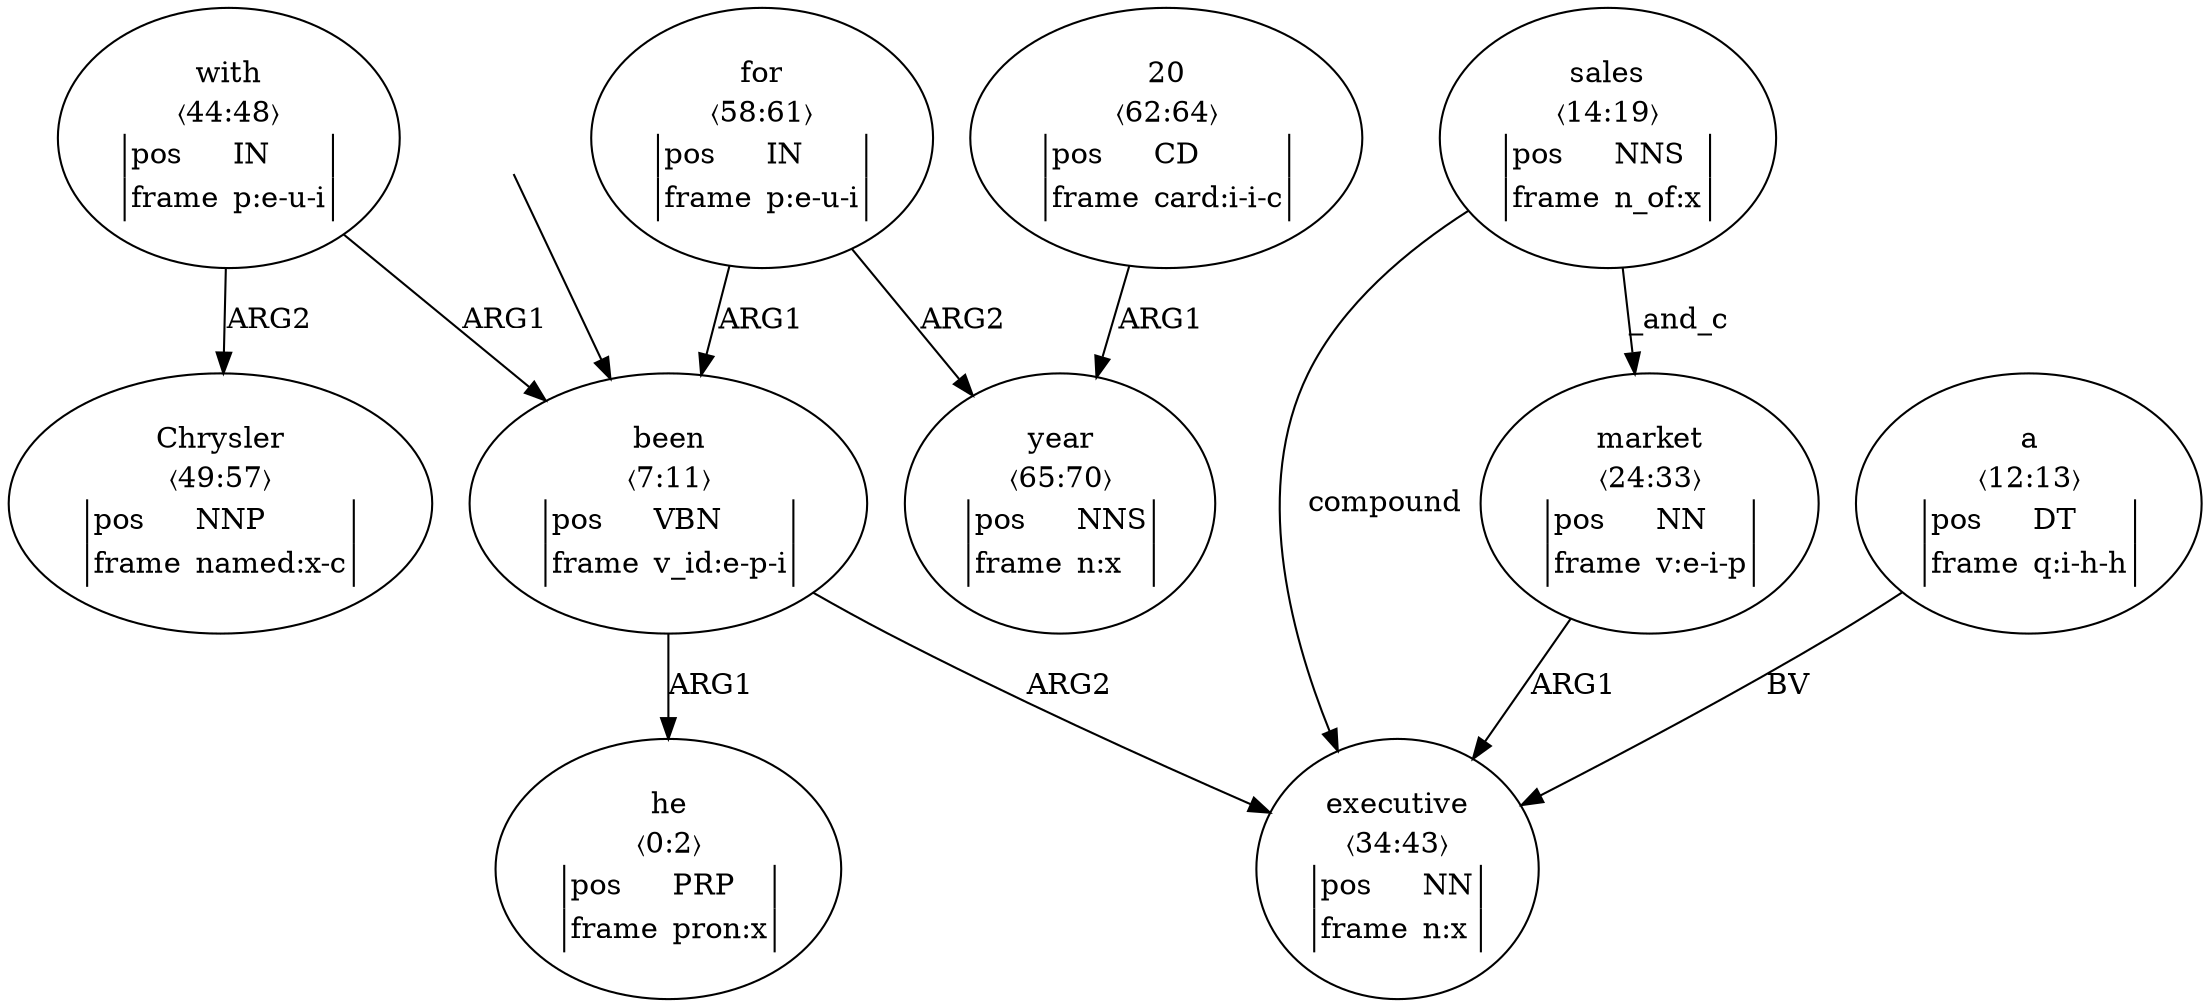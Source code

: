 digraph "20009004" {
  top [ style=invis ];
  top -> 2;
  0 [ label=<<table align="center" border="0" cellspacing="0"><tr><td colspan="2">he</td></tr><tr><td colspan="2">〈0:2〉</td></tr><tr><td sides="l" border="1" align="left">pos</td><td sides="r" border="1" align="left">PRP</td></tr><tr><td sides="l" border="1" align="left">frame</td><td sides="r" border="1" align="left">pron:x</td></tr></table>> ];
  2 [ label=<<table align="center" border="0" cellspacing="0"><tr><td colspan="2">been</td></tr><tr><td colspan="2">〈7:11〉</td></tr><tr><td sides="l" border="1" align="left">pos</td><td sides="r" border="1" align="left">VBN</td></tr><tr><td sides="l" border="1" align="left">frame</td><td sides="r" border="1" align="left">v_id:e-p-i</td></tr></table>> ];
  3 [ label=<<table align="center" border="0" cellspacing="0"><tr><td colspan="2">a</td></tr><tr><td colspan="2">〈12:13〉</td></tr><tr><td sides="l" border="1" align="left">pos</td><td sides="r" border="1" align="left">DT</td></tr><tr><td sides="l" border="1" align="left">frame</td><td sides="r" border="1" align="left">q:i-h-h</td></tr></table>> ];
  4 [ label=<<table align="center" border="0" cellspacing="0"><tr><td colspan="2">sales</td></tr><tr><td colspan="2">〈14:19〉</td></tr><tr><td sides="l" border="1" align="left">pos</td><td sides="r" border="1" align="left">NNS</td></tr><tr><td sides="l" border="1" align="left">frame</td><td sides="r" border="1" align="left">n_of:x</td></tr></table>> ];
  6 [ label=<<table align="center" border="0" cellspacing="0"><tr><td colspan="2">market</td></tr><tr><td colspan="2">〈24:33〉</td></tr><tr><td sides="l" border="1" align="left">pos</td><td sides="r" border="1" align="left">NN</td></tr><tr><td sides="l" border="1" align="left">frame</td><td sides="r" border="1" align="left">v:e-i-p</td></tr></table>> ];
  7 [ label=<<table align="center" border="0" cellspacing="0"><tr><td colspan="2">executive</td></tr><tr><td colspan="2">〈34:43〉</td></tr><tr><td sides="l" border="1" align="left">pos</td><td sides="r" border="1" align="left">NN</td></tr><tr><td sides="l" border="1" align="left">frame</td><td sides="r" border="1" align="left">n:x</td></tr></table>> ];
  8 [ label=<<table align="center" border="0" cellspacing="0"><tr><td colspan="2">with</td></tr><tr><td colspan="2">〈44:48〉</td></tr><tr><td sides="l" border="1" align="left">pos</td><td sides="r" border="1" align="left">IN</td></tr><tr><td sides="l" border="1" align="left">frame</td><td sides="r" border="1" align="left">p:e-u-i</td></tr></table>> ];
  9 [ label=<<table align="center" border="0" cellspacing="0"><tr><td colspan="2">Chrysler</td></tr><tr><td colspan="2">〈49:57〉</td></tr><tr><td sides="l" border="1" align="left">pos</td><td sides="r" border="1" align="left">NNP</td></tr><tr><td sides="l" border="1" align="left">frame</td><td sides="r" border="1" align="left">named:x-c</td></tr></table>> ];
  10 [ label=<<table align="center" border="0" cellspacing="0"><tr><td colspan="2">for</td></tr><tr><td colspan="2">〈58:61〉</td></tr><tr><td sides="l" border="1" align="left">pos</td><td sides="r" border="1" align="left">IN</td></tr><tr><td sides="l" border="1" align="left">frame</td><td sides="r" border="1" align="left">p:e-u-i</td></tr></table>> ];
  11 [ label=<<table align="center" border="0" cellspacing="0"><tr><td colspan="2">20</td></tr><tr><td colspan="2">〈62:64〉</td></tr><tr><td sides="l" border="1" align="left">pos</td><td sides="r" border="1" align="left">CD</td></tr><tr><td sides="l" border="1" align="left">frame</td><td sides="r" border="1" align="left">card:i-i-c</td></tr></table>> ];
  12 [ label=<<table align="center" border="0" cellspacing="0"><tr><td colspan="2">year</td></tr><tr><td colspan="2">〈65:70〉</td></tr><tr><td sides="l" border="1" align="left">pos</td><td sides="r" border="1" align="left">NNS</td></tr><tr><td sides="l" border="1" align="left">frame</td><td sides="r" border="1" align="left">n:x</td></tr></table>> ];
  11 -> 12 [ label="ARG1" ];
  8 -> 2 [ label="ARG1" ];
  6 -> 7 [ label="ARG1" ];
  4 -> 7 [ label="compound" ];
  2 -> 7 [ label="ARG2" ];
  10 -> 12 [ label="ARG2" ];
  4 -> 6 [ label="_and_c" ];
  8 -> 9 [ label="ARG2" ];
  2 -> 0 [ label="ARG1" ];
  3 -> 7 [ label="BV" ];
  10 -> 2 [ label="ARG1" ];
}

